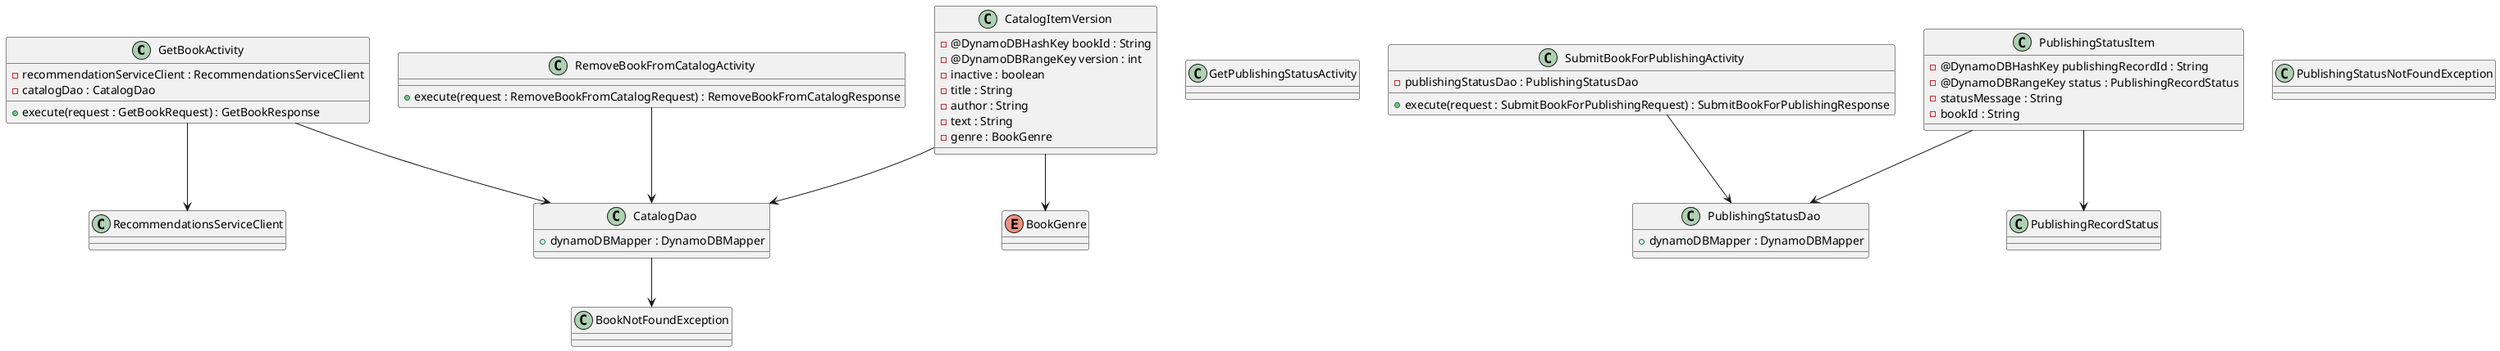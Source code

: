 @startuml
class GetBookActivity {
- recommendationServiceClient : RecommendationsServiceClient
- catalogDao : CatalogDao
+ execute(request : GetBookRequest) : GetBookResponse
}

class GetPublishingStatusActivity {
}

class RemoveBookFromCatalogActivity {
+ execute(request : RemoveBookFromCatalogRequest) : RemoveBookFromCatalogResponse
}

class SubmitBookForPublishingActivity {
- publishingStatusDao : PublishingStatusDao
+ execute(request : SubmitBookForPublishingRequest) : SubmitBookForPublishingResponse
}

class RecommendationsServiceClient {
}

class CatalogDao {
+ dynamoDBMapper : DynamoDBMapper
}

class PublishingStatusDao {
+ dynamoDBMapper : DynamoDBMapper
}

class PublishingStatusItem {
- @DynamoDBHashKey publishingRecordId : String
- @DynamoDBRangeKey status : PublishingRecordStatus
- statusMessage : String
- bookId : String

}

class CatalogItemVersion {
- @DynamoDBHashKey bookId : String
- @DynamoDBRangeKey version : int
- inactive : boolean
- title : String
- author : String
- text : String
- genre : BookGenre
}

enum BookGenre {
}

class BookNotFoundException {
}

class PublishingStatusNotFoundException {
}

GetBookActivity --> RecommendationsServiceClient
GetBookActivity --> CatalogDao
SubmitBookForPublishingActivity --> PublishingStatusDao
RemoveBookFromCatalogActivity --> CatalogDao
CatalogDao --> BookNotFoundException
CatalogItemVersion --> BookGenre
PublishingStatusItem --> PublishingRecordStatus
CatalogItemVersion --> CatalogDao
PublishingStatusItem --> PublishingStatusDao
@enduml

